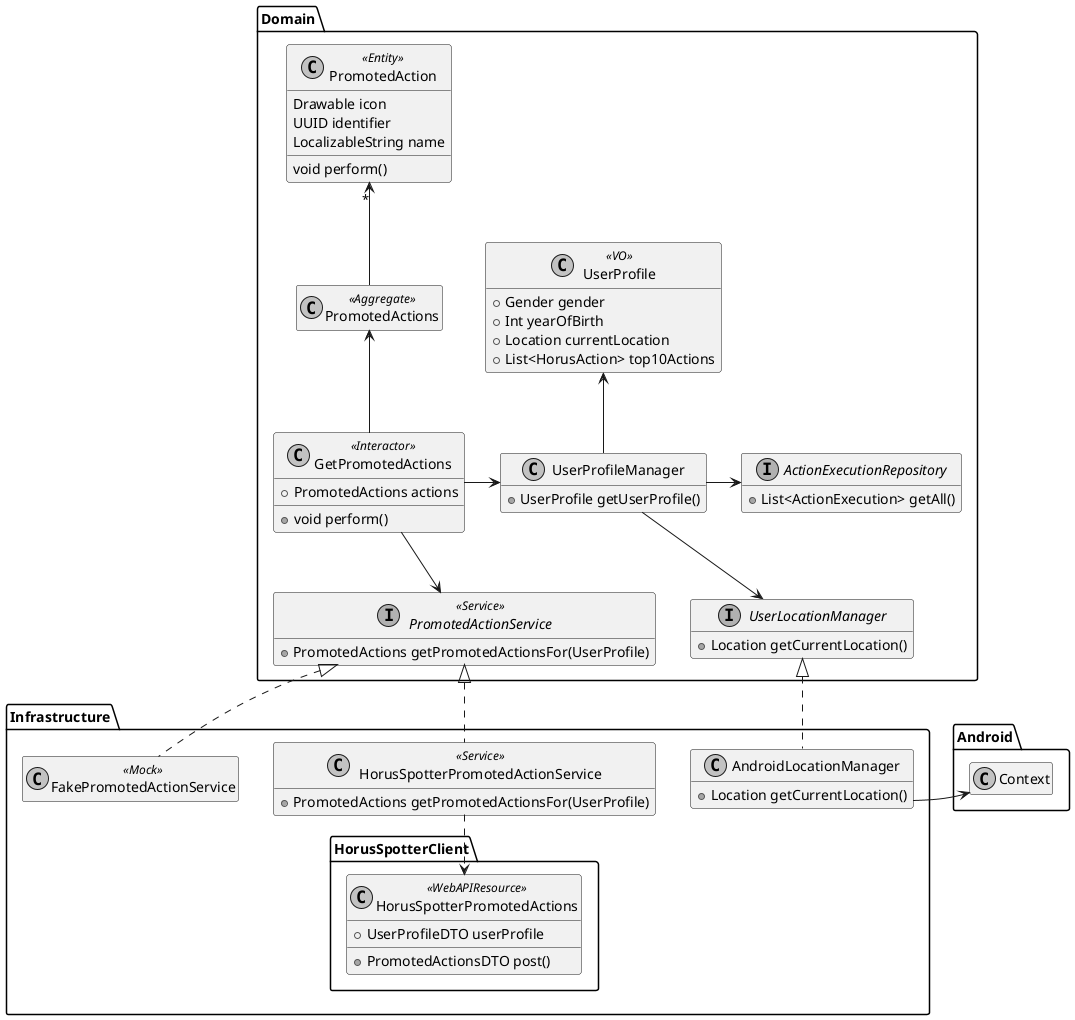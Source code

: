 
@startuml GRPD#31.class.1

skinparam monochrome true

package Domain {

    class PromotedAction <<Entity>> {
        Drawable icon
        UUID identifier
        LocalizableString name
        void perform()
    }

    class PromotedActions <<Aggregate>> {
    }

    class GetPromotedActions <<Interactor>> {
        + PromotedActions actions
        + void perform()
    }

    class UserProfile <<VO>> {
        + Gender gender
        + Int yearOfBirth
        + Location currentLocation
        + List<HorusAction> top10Actions
    }

    class UserProfileManager {
        + UserProfile getUserProfile()
    }

    interface PromotedActionService <<Service>> {
        + PromotedActions getPromotedActionsFor(UserProfile)
    }

    interface UserLocationManager {
        + Location getCurrentLocation()
    }

    interface ActionExecutionRepository {
        + List<ActionExecution> getAll()
    }

    GetPromotedActions -u-> PromotedActions
    GetPromotedActions -d-> PromotedActionService
    GetPromotedActions -r-> UserProfileManager
    UserProfileManager -u-> UserProfile
    UserProfileManager -d-> UserLocationManager
    UserProfileManager -r-> ActionExecutionRepository
    PromotedActions -u-> "*" PromotedAction
}

package Infrastructure {

    class HorusSpotterPromotedActionService <<Service>> {
        + PromotedActions getPromotedActionsFor(UserProfile)
    }

    class FakePromotedActionService <<Mock>> {
    }

    class AndroidLocationManager {
        + Location getCurrentLocation()
    }

    package HorusSpotterClient {

        class HorusSpotterPromotedActions <<WebAPIResource>> {
            + UserProfileDTO userProfile
            + PromotedActionsDTO post()
        }

    }

    HorusSpotterPromotedActionService .d.> HorusSpotterPromotedActions

}

package Android {

    class Context {
    }

}

FakePromotedActionService -[hidden]r-> HorusSpotterPromotedActionService
FakePromotedActionService -[hidden]r-> AndroidLocationManager
AndroidLocationManager .u.|> UserLocationManager
AndroidLocationManager -r-> Context
HorusSpotterPromotedActionService .u.|> PromotedActionService
FakePromotedActionService .u.|> PromotedActionService


hide empty members

@enduml
